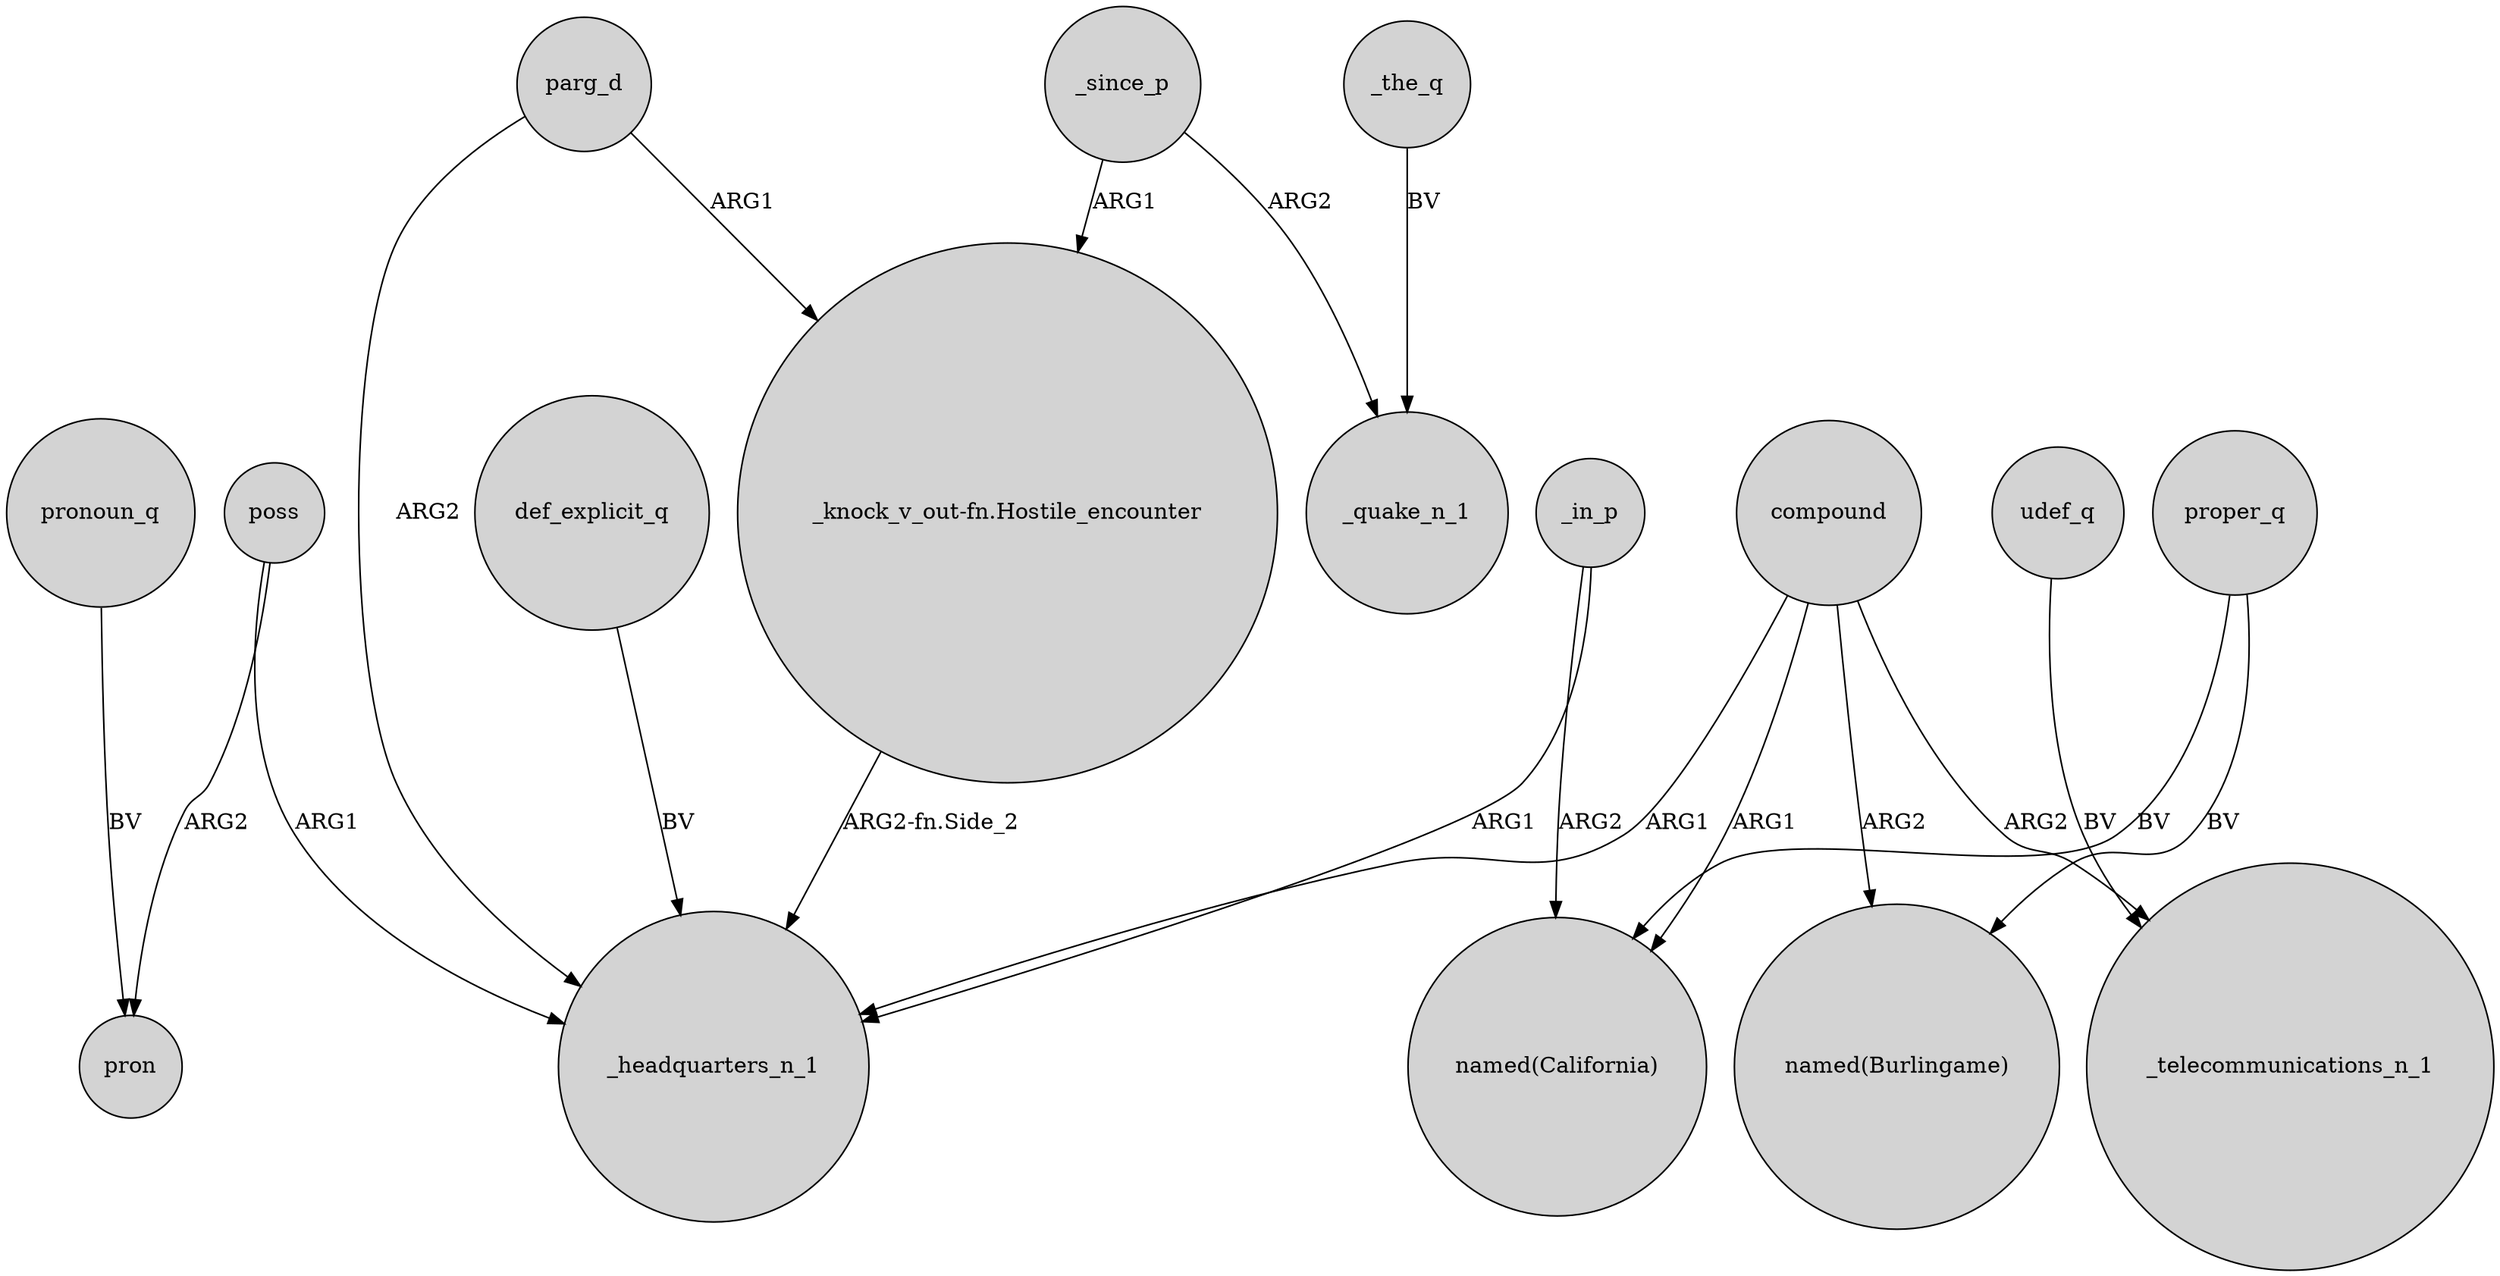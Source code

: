 digraph {
	node [shape=circle style=filled]
	def_explicit_q -> _headquarters_n_1 [label=BV]
	poss -> _headquarters_n_1 [label=ARG1]
	_the_q -> _quake_n_1 [label=BV]
	parg_d -> _headquarters_n_1 [label=ARG2]
	_since_p -> _quake_n_1 [label=ARG2]
	compound -> _headquarters_n_1 [label=ARG1]
	pronoun_q -> pron [label=BV]
	poss -> pron [label=ARG2]
	compound -> _telecommunications_n_1 [label=ARG2]
	"_knock_v_out-fn.Hostile_encounter" -> _headquarters_n_1 [label="ARG2-fn.Side_2"]
	udef_q -> _telecommunications_n_1 [label=BV]
	proper_q -> "named(Burlingame)" [label=BV]
	compound -> "named(California)" [label=ARG1]
	proper_q -> "named(California)" [label=BV]
	parg_d -> "_knock_v_out-fn.Hostile_encounter" [label=ARG1]
	_since_p -> "_knock_v_out-fn.Hostile_encounter" [label=ARG1]
	_in_p -> "named(California)" [label=ARG2]
	compound -> "named(Burlingame)" [label=ARG2]
	_in_p -> _headquarters_n_1 [label=ARG1]
}
